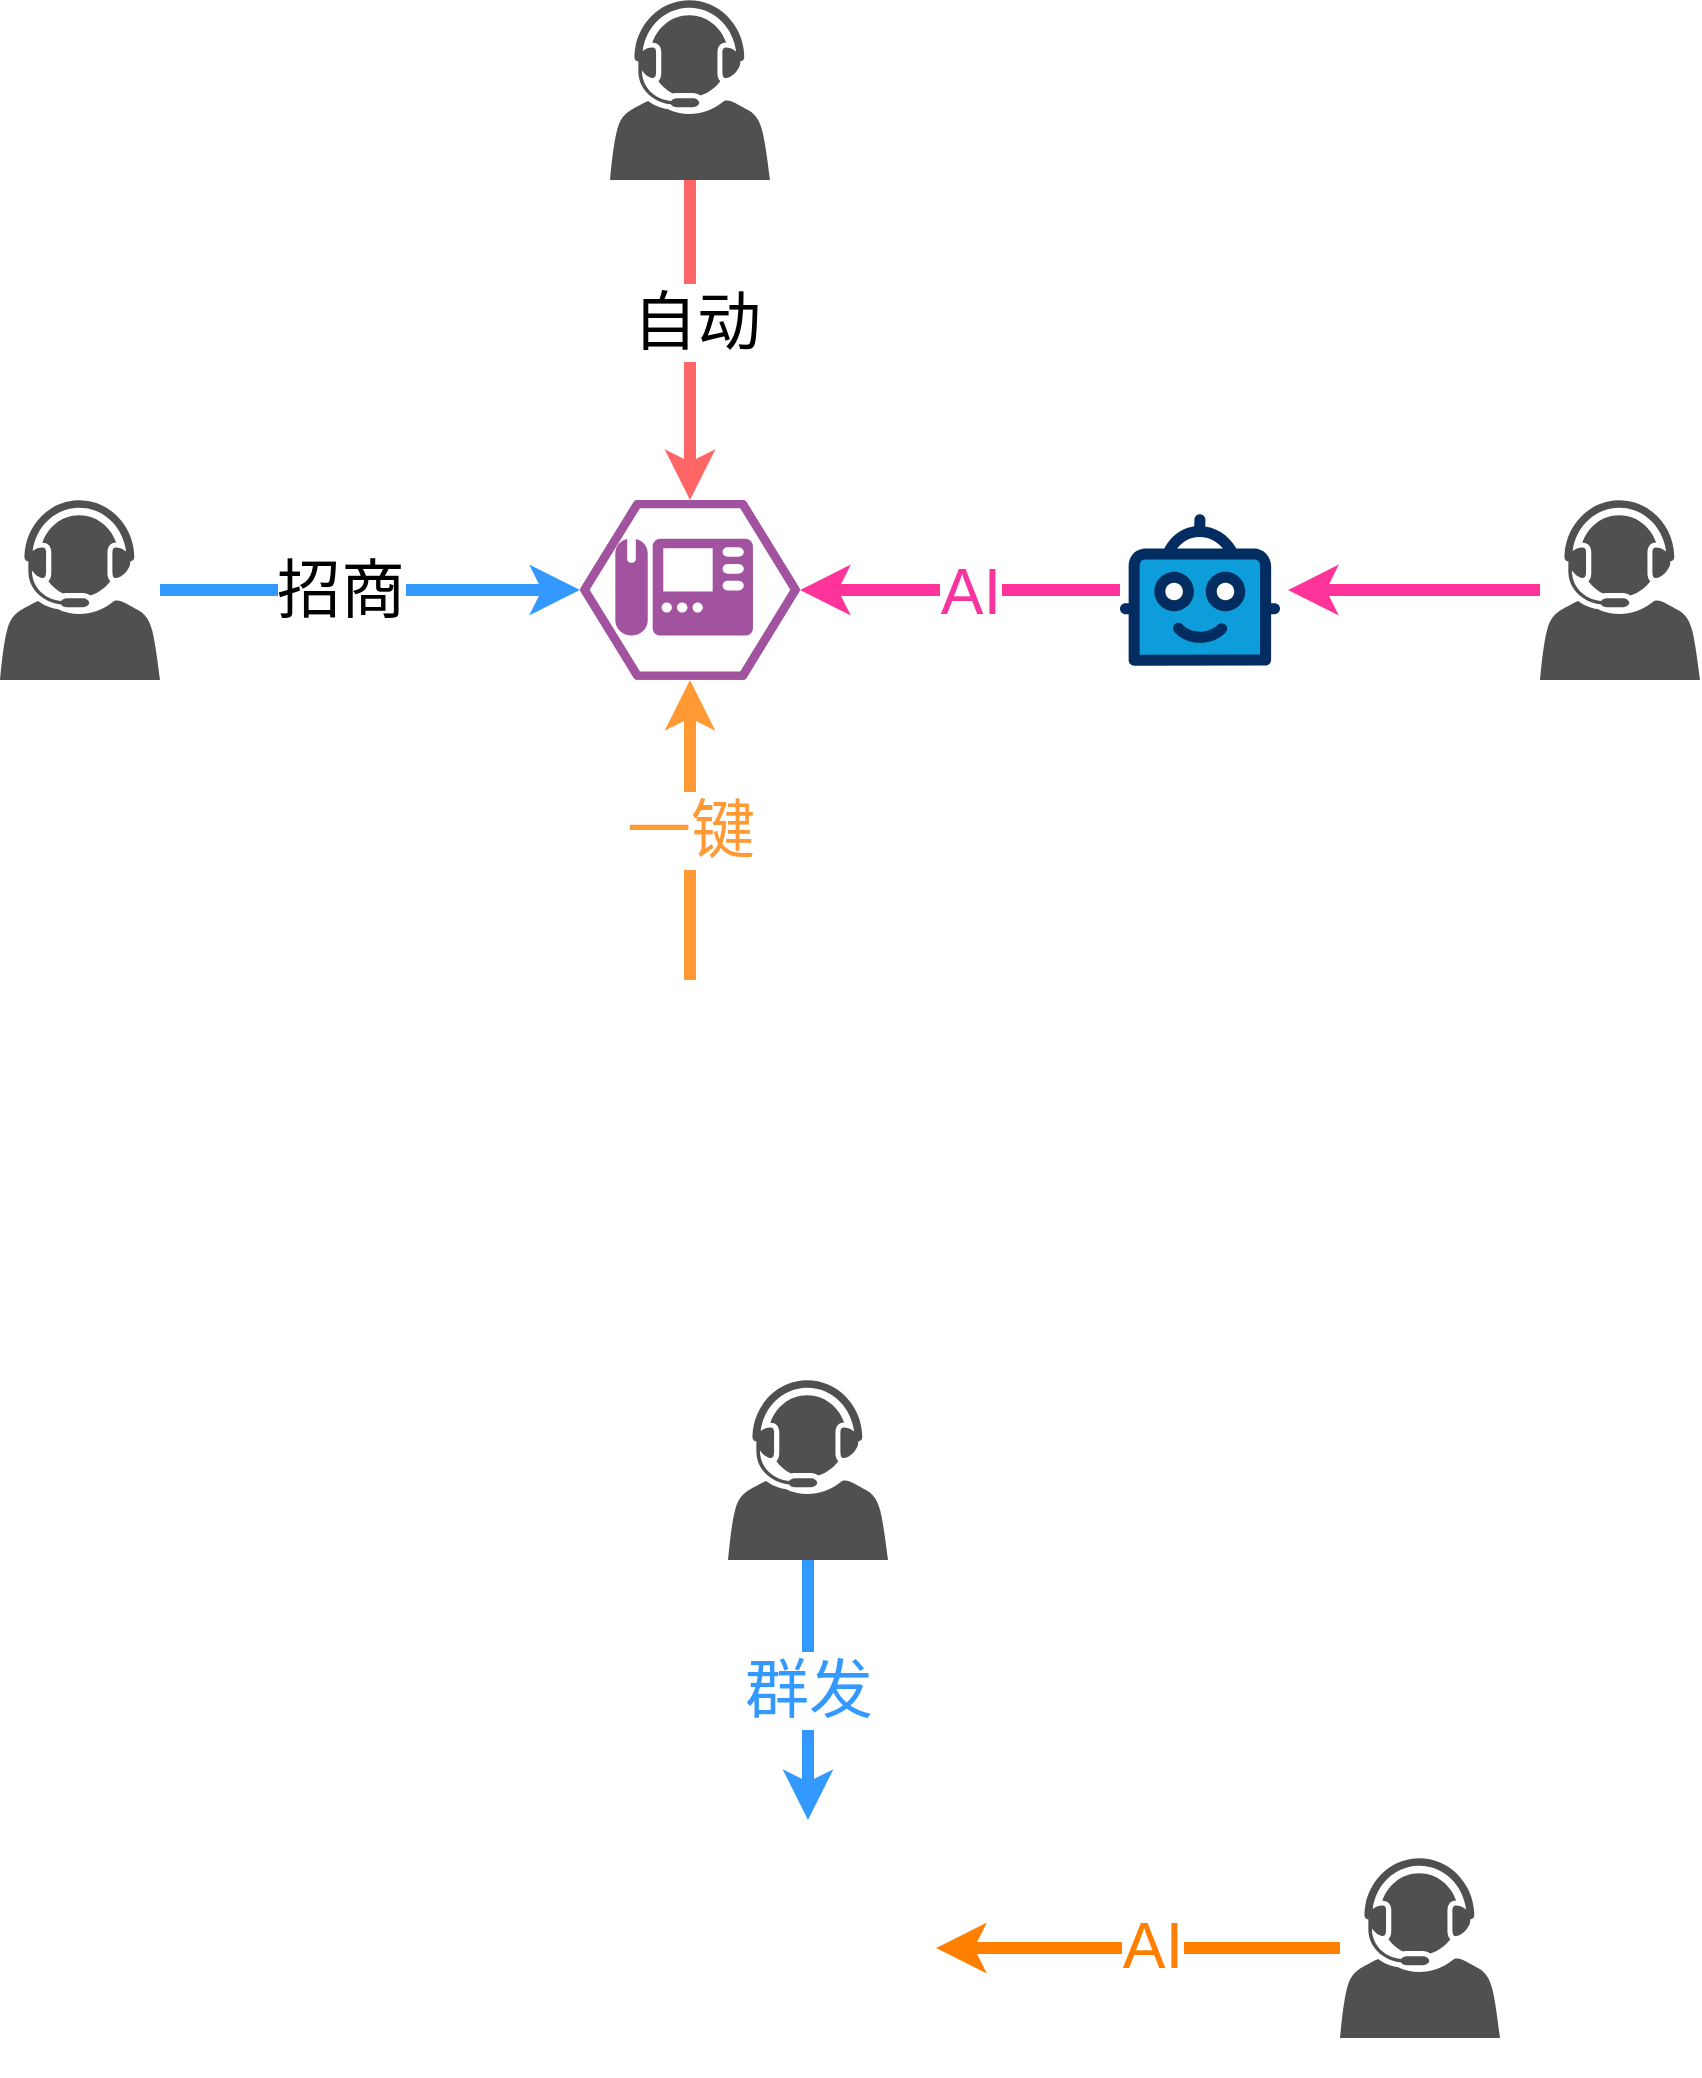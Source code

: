 <mxfile version="22.0.8" type="github">
  <diagram name="第 1 页" id="I5vmAxsKrM3oIu-w4Qc6">
    <mxGraphModel dx="1434" dy="1590" grid="1" gridSize="10" guides="1" tooltips="1" connect="1" arrows="1" fold="1" page="0" pageScale="1" pageWidth="827" pageHeight="1169" math="0" shadow="0">
      <root>
        <mxCell id="0" />
        <mxCell id="1" parent="0" />
        <mxCell id="kVRhlrWW7srU3xCj6tED-6" value="" style="verticalLabelPosition=bottom;sketch=0;html=1;fillColor=#A153A0;strokeColor=#ffffff;verticalAlign=top;align=center;points=[[0,0.5,0],[0.125,0.25,0],[0.25,0,0],[0.5,0,0],[0.75,0,0],[0.875,0.25,0],[1,0.5,0],[0.875,0.75,0],[0.75,1,0],[0.5,1,0],[0.125,0.75,0]];pointerEvents=1;shape=mxgraph.cisco_safe.compositeIcon;bgIcon=mxgraph.cisco_safe.design.blank_device;resIcon=mxgraph.cisco_safe.design.call_manager;" vertex="1" parent="1">
          <mxGeometry x="520" y="-360" width="110" height="90" as="geometry" />
        </mxCell>
        <mxCell id="kVRhlrWW7srU3xCj6tED-13" value="" style="shape=image;html=1;verticalAlign=top;verticalLabelPosition=bottom;labelBackgroundColor=#ffffff;imageAspect=0;aspect=fixed;image=https://cdn4.iconfinder.com/data/icons/aiga-symbol-signs/613/aiga_telephone_bg-128.png" vertex="1" parent="1">
          <mxGeometry x="535" y="-120" width="80" height="80" as="geometry" />
        </mxCell>
        <mxCell id="kVRhlrWW7srU3xCj6tED-17" value="" style="verticalLabelPosition=bottom;aspect=fixed;html=1;shape=mxgraph.salesforce.bots;" vertex="1" parent="1">
          <mxGeometry x="790" y="-353" width="80" height="76" as="geometry" />
        </mxCell>
        <mxCell id="kVRhlrWW7srU3xCj6tED-18" value="" style="sketch=0;pointerEvents=1;shadow=0;dashed=0;html=1;strokeColor=none;fillColor=#505050;labelPosition=center;verticalLabelPosition=bottom;verticalAlign=top;outlineConnect=0;align=center;shape=mxgraph.office.users.call_center_agent;" vertex="1" parent="1">
          <mxGeometry x="535" y="-610" width="80" height="90" as="geometry" />
        </mxCell>
        <mxCell id="kVRhlrWW7srU3xCj6tED-20" style="edgeStyle=orthogonalEdgeStyle;rounded=0;orthogonalLoop=1;jettySize=auto;html=1;entryX=0.5;entryY=0;entryDx=0;entryDy=0;entryPerimeter=0;strokeWidth=6;strokeColor=#FF6666;" edge="1" parent="1" source="kVRhlrWW7srU3xCj6tED-18" target="kVRhlrWW7srU3xCj6tED-6">
          <mxGeometry relative="1" as="geometry" />
        </mxCell>
        <mxCell id="kVRhlrWW7srU3xCj6tED-36" value="自动" style="edgeLabel;html=1;align=center;verticalAlign=middle;resizable=0;points=[];fontSize=32;" vertex="1" connectable="0" parent="kVRhlrWW7srU3xCj6tED-20">
          <mxGeometry x="-0.113" y="3" relative="1" as="geometry">
            <mxPoint as="offset" />
          </mxGeometry>
        </mxCell>
        <mxCell id="kVRhlrWW7srU3xCj6tED-21" value="" style="sketch=0;pointerEvents=1;shadow=0;dashed=0;html=1;strokeColor=none;fillColor=#505050;labelPosition=center;verticalLabelPosition=bottom;verticalAlign=top;outlineConnect=0;align=center;shape=mxgraph.office.users.call_center_agent;" vertex="1" parent="1">
          <mxGeometry x="1000" y="-360" width="80" height="90" as="geometry" />
        </mxCell>
        <mxCell id="kVRhlrWW7srU3xCj6tED-23" style="edgeStyle=orthogonalEdgeStyle;rounded=0;orthogonalLoop=1;jettySize=auto;html=1;entryX=1;entryY=0.5;entryDx=0;entryDy=0;entryPerimeter=0;strokeColor=#FF3399;strokeWidth=6;" edge="1" parent="1" source="kVRhlrWW7srU3xCj6tED-17" target="kVRhlrWW7srU3xCj6tED-6">
          <mxGeometry relative="1" as="geometry" />
        </mxCell>
        <mxCell id="kVRhlrWW7srU3xCj6tED-37" value="AI" style="edgeLabel;html=1;align=center;verticalAlign=middle;resizable=0;points=[];fontSize=32;fontColor=#f8359e;" vertex="1" connectable="0" parent="kVRhlrWW7srU3xCj6tED-23">
          <mxGeometry x="-0.063" y="1" relative="1" as="geometry">
            <mxPoint as="offset" />
          </mxGeometry>
        </mxCell>
        <mxCell id="kVRhlrWW7srU3xCj6tED-24" value="&lt;font color=&quot;#ff9933&quot; style=&quot;font-size: 32px;&quot;&gt;一键&lt;/font&gt;" style="edgeStyle=orthogonalEdgeStyle;rounded=0;orthogonalLoop=1;jettySize=auto;html=1;entryX=0.5;entryY=1;entryDx=0;entryDy=0;entryPerimeter=0;strokeColor=#FF9933;strokeWidth=6;" edge="1" parent="1" source="kVRhlrWW7srU3xCj6tED-13" target="kVRhlrWW7srU3xCj6tED-6">
          <mxGeometry relative="1" as="geometry">
            <mxPoint as="offset" />
          </mxGeometry>
        </mxCell>
        <mxCell id="kVRhlrWW7srU3xCj6tED-31" style="edgeStyle=orthogonalEdgeStyle;rounded=0;orthogonalLoop=1;jettySize=auto;html=1;entryX=1.05;entryY=0.5;entryDx=0;entryDy=0;entryPerimeter=0;strokeWidth=6;strokeColor=#FF3399;" edge="1" parent="1" source="kVRhlrWW7srU3xCj6tED-21" target="kVRhlrWW7srU3xCj6tED-17">
          <mxGeometry relative="1" as="geometry" />
        </mxCell>
        <mxCell id="kVRhlrWW7srU3xCj6tED-32" value="" style="sketch=0;pointerEvents=1;shadow=0;dashed=0;html=1;strokeColor=none;fillColor=#505050;labelPosition=center;verticalLabelPosition=bottom;verticalAlign=top;outlineConnect=0;align=center;shape=mxgraph.office.users.call_center_agent;" vertex="1" parent="1">
          <mxGeometry x="230" y="-360" width="80" height="90" as="geometry" />
        </mxCell>
        <mxCell id="kVRhlrWW7srU3xCj6tED-33" style="edgeStyle=orthogonalEdgeStyle;rounded=0;orthogonalLoop=1;jettySize=auto;html=1;entryX=0;entryY=0.5;entryDx=0;entryDy=0;entryPerimeter=0;strokeWidth=6;strokeColor=#3399FF;" edge="1" parent="1" source="kVRhlrWW7srU3xCj6tED-32" target="kVRhlrWW7srU3xCj6tED-6">
          <mxGeometry relative="1" as="geometry" />
        </mxCell>
        <mxCell id="kVRhlrWW7srU3xCj6tED-34" value="招商" style="edgeLabel;html=1;align=center;verticalAlign=middle;resizable=0;points=[];fontSize=32;" vertex="1" connectable="0" parent="kVRhlrWW7srU3xCj6tED-33">
          <mxGeometry x="-0.343" y="1" relative="1" as="geometry">
            <mxPoint x="21" y="1" as="offset" />
          </mxGeometry>
        </mxCell>
        <mxCell id="kVRhlrWW7srU3xCj6tED-38" value="" style="shape=image;html=1;verticalAlign=top;verticalLabelPosition=bottom;labelBackgroundColor=#ffffff;imageAspect=0;aspect=fixed;image=https://cdn0.iconfinder.com/data/icons/social-media-2127/48/social_media_social_media_logo_wechat-128.png" vertex="1" parent="1">
          <mxGeometry x="570" y="300" width="128" height="128" as="geometry" />
        </mxCell>
        <mxCell id="kVRhlrWW7srU3xCj6tED-40" value="&lt;font color=&quot;#3399ff&quot; style=&quot;font-size: 32px;&quot;&gt;群发&lt;/font&gt;" style="edgeStyle=orthogonalEdgeStyle;rounded=0;orthogonalLoop=1;jettySize=auto;html=1;strokeColor=#3399FF;strokeWidth=6;" edge="1" parent="1" source="kVRhlrWW7srU3xCj6tED-39" target="kVRhlrWW7srU3xCj6tED-38">
          <mxGeometry relative="1" as="geometry">
            <mxPoint as="offset" />
          </mxGeometry>
        </mxCell>
        <mxCell id="kVRhlrWW7srU3xCj6tED-39" value="" style="sketch=0;pointerEvents=1;shadow=0;dashed=0;html=1;strokeColor=none;fillColor=#505050;labelPosition=center;verticalLabelPosition=bottom;verticalAlign=top;outlineConnect=0;align=center;shape=mxgraph.office.users.call_center_agent;" vertex="1" parent="1">
          <mxGeometry x="594" y="80" width="80" height="90" as="geometry" />
        </mxCell>
        <mxCell id="kVRhlrWW7srU3xCj6tED-42" style="edgeStyle=orthogonalEdgeStyle;rounded=0;orthogonalLoop=1;jettySize=auto;html=1;strokeColor=#FF8000;strokeWidth=6;" edge="1" parent="1" source="kVRhlrWW7srU3xCj6tED-41" target="kVRhlrWW7srU3xCj6tED-38">
          <mxGeometry relative="1" as="geometry" />
        </mxCell>
        <mxCell id="kVRhlrWW7srU3xCj6tED-43" value="&lt;font style=&quot;font-size: 32px;&quot;&gt;AI&lt;/font&gt;" style="edgeLabel;html=1;align=center;verticalAlign=middle;resizable=0;points=[];fontColor=#FF8000;" vertex="1" connectable="0" parent="kVRhlrWW7srU3xCj6tED-42">
          <mxGeometry x="-0.069" y="-1" relative="1" as="geometry">
            <mxPoint as="offset" />
          </mxGeometry>
        </mxCell>
        <mxCell id="kVRhlrWW7srU3xCj6tED-41" value="" style="sketch=0;pointerEvents=1;shadow=0;dashed=0;html=1;strokeColor=none;fillColor=#505050;labelPosition=center;verticalLabelPosition=bottom;verticalAlign=top;outlineConnect=0;align=center;shape=mxgraph.office.users.call_center_agent;" vertex="1" parent="1">
          <mxGeometry x="900" y="319" width="80" height="90" as="geometry" />
        </mxCell>
      </root>
    </mxGraphModel>
  </diagram>
</mxfile>
